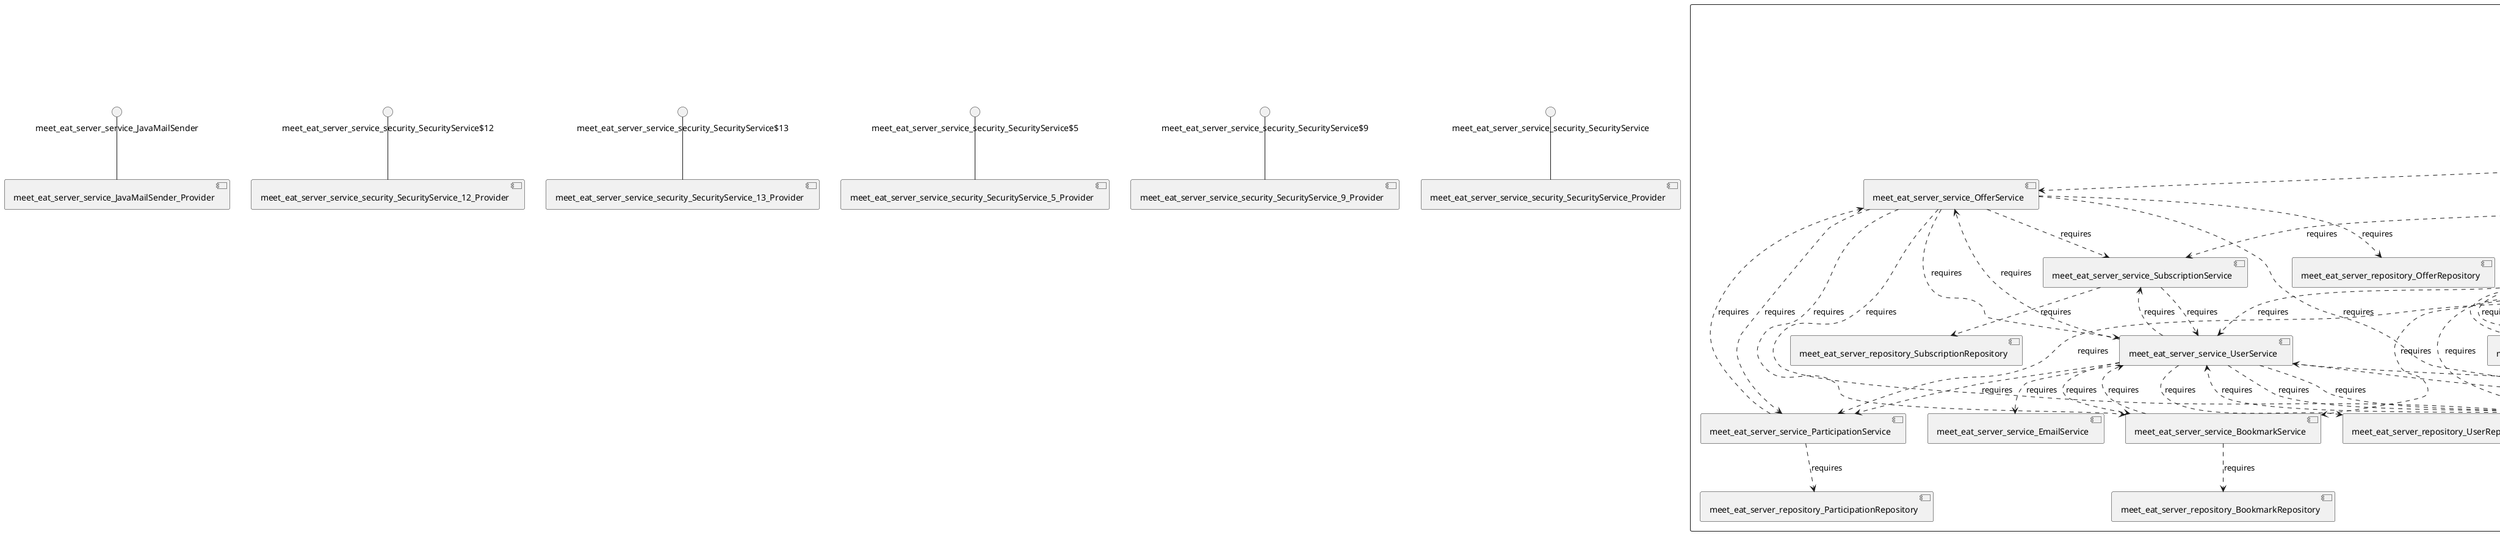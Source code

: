 @startuml
skinparam fixCircleLabelOverlapping true
skinparam componentStyle uml2
component "meet_eat_server\n\n\n\n\n\n" {
[meet_eat_server_repository_OfferRepository]
[meet_eat_server_service_EmailService]
[meet_eat_server_repository_SubscriptionRepository]
[meet_eat_server_controller_TagController]
[meet_eat_server_service_SubscriptionService]
[meet_eat_server_service_security_TagSecurityService]
[meet_eat_server_controller_ParticipationController]
[meet_eat_server_service_security_ReportSecurityService]
[meet_eat_server_service_BookmarkService]
[meet_eat_server_controller_RatingController]
[meet_eat_server_controller_BookmarkController]
[meet_eat_server_controller_SubscriptionController]
[meet_eat_server_repository_UserRepository]
[meet_eat_server_repository_TagRepository]
[meet_eat_server_service_OfferService]
[meet_eat_server_controller_UserController]
[meet_eat_server_service_UserService]
[meet_eat_server_service_security_ParticipationSecurityService]
[meet_eat_server_service_RatingService]
[meet_eat_server_service_security_SubscriptionSecurityService]
[meet_eat_server_repository_RatingRepository]
[meet_eat_server_service_security_BookmarkSecurityService]
[meet_eat_server_repository_ReportRepository]
[meet_eat_server_controller_TokenController]
[meet_eat_server_repository_BookmarkRepository]
[meet_eat_server_service_security_UserSecurityService]
[meet_eat_server_service_security_TokenSecurityService]
[meet_eat_server_repository_TokenRepository]
[meet_eat_server_service_TagService]
[meet_eat_server_service_security_OfferSecurityService]
[meet_eat_server_repository_ParticipationRepository]
[meet_eat_server_controller_ReportController]
[meet_eat_server_service_ReportService]
[meet_eat_server_controller_OfferController]
[meet_eat_server_service_ParticipationService]
[meet_eat_server_service_TokenService]
[meet_eat_server_service_security_RatingSecurityService]
[meet_eat_server_controller_ReportController]..>[meet_eat_server_service_security_TagSecurityService] : requires
[meet_eat_server_controller_ReportController]..>[meet_eat_server_service_security_RatingSecurityService] : requires
[meet_eat_server_service_UserService]..>[meet_eat_server_service_ParticipationService] : requires
[meet_eat_server_service_OfferService]..>[meet_eat_server_service_ParticipationService] : requires
[meet_eat_server_service_OfferService]..>[meet_eat_server_service_ReportService] : requires
[meet_eat_server_service_UserService]..>[meet_eat_server_service_ReportService] : requires
[meet_eat_server_controller_RatingController]..>[meet_eat_server_service_security_SubscriptionSecurityService] : requires
[meet_eat_server_service_security_ReportSecurityService]..>[meet_eat_server_service_TokenService] : requires
[meet_eat_server_service_OfferService]..>[meet_eat_server_service_UserService] : requires
[meet_eat_server_controller_ReportController]..>[meet_eat_server_service_security_SubscriptionSecurityService] : requires
[meet_eat_server_controller_ParticipationController]..>[meet_eat_server_service_security_SubscriptionSecurityService] : requires
[meet_eat_server_service_UserService]..>[meet_eat_server_service_SubscriptionService] : requires
[meet_eat_server_controller_RatingController]..>[meet_eat_server_service_security_TagSecurityService] : requires
[meet_eat_server_controller_SubscriptionController]..>[meet_eat_server_service_security_UserSecurityService] : requires
[meet_eat_server_controller_RatingController]..>[meet_eat_server_service_security_ParticipationSecurityService] : requires
[meet_eat_server_controller_RatingController]..>[meet_eat_server_service_security_OfferSecurityService] : requires
[meet_eat_server_controller_ReportController]..>[meet_eat_server_service_security_OfferSecurityService] : requires
[meet_eat_server_controller_OfferController]..>[meet_eat_server_service_OfferService] : requires
[meet_eat_server_service_security_BookmarkSecurityService]..>[meet_eat_server_service_TokenService] : requires
[meet_eat_server_controller_RatingController]..>[meet_eat_server_service_security_UserSecurityService] : requires
[meet_eat_server_service_SubscriptionService]..>[meet_eat_server_repository_SubscriptionRepository] : requires
[meet_eat_server_controller_ParticipationController]..>[meet_eat_server_service_security_TagSecurityService] : requires
[meet_eat_server_controller_ReportController]..>[meet_eat_server_service_security_UserSecurityService] : requires
[meet_eat_server_controller_SubscriptionController]..>[meet_eat_server_service_security_ParticipationSecurityService] : requires
[meet_eat_server_service_OfferService]..>[meet_eat_server_service_SubscriptionService] : requires
[meet_eat_server_controller_ParticipationController]..>[meet_eat_server_service_security_RatingSecurityService] : requires
[meet_eat_server_controller_UserController]..>[meet_eat_server_service_security_UserSecurityService] : requires
[meet_eat_server_controller_BookmarkController]..>[meet_eat_server_service_security_TokenSecurityService] : requires
[meet_eat_server_service_OfferService]..>[meet_eat_server_repository_OfferRepository] : requires
[meet_eat_server_controller_SubscriptionController]..>[meet_eat_server_service_SubscriptionService] : requires
[meet_eat_server_controller_ReportController]..>[meet_eat_server_service_security_ReportSecurityService] : requires
[meet_eat_server_controller_ParticipationController]..>[meet_eat_server_service_security_UserSecurityService] : requires
[meet_eat_server_service_security_TagSecurityService]..>[meet_eat_server_service_TokenService] : requires
[meet_eat_server_controller_SubscriptionController]..>[meet_eat_server_service_security_SubscriptionSecurityService] : requires
[meet_eat_server_service_UserService]..>[meet_eat_server_service_TokenService] : requires
[meet_eat_server_controller_TagController]..>[meet_eat_server_service_TagService] : requires
[meet_eat_server_controller_SubscriptionController]..>[meet_eat_server_service_security_TagSecurityService] : requires
[meet_eat_server_controller_BookmarkController]..>[meet_eat_server_service_BookmarkService] : requires
[meet_eat_server_controller_ReportController]..>[meet_eat_server_service_ReportService] : requires
[meet_eat_server_service_ParticipationService]..>[meet_eat_server_repository_ParticipationRepository] : requires
[meet_eat_server_controller_BookmarkController]..>[meet_eat_server_service_security_SubscriptionSecurityService] : requires
[meet_eat_server_controller_SubscriptionController]..>[meet_eat_server_service_security_RatingSecurityService] : requires
[meet_eat_server_controller_ReportController]..>[meet_eat_server_service_security_ParticipationSecurityService] : requires
[meet_eat_server_service_RatingService]..>[meet_eat_server_service_UserService] : requires
[meet_eat_server_service_UserService]..>[meet_eat_server_repository_UserRepository] : requires
[meet_eat_server_controller_TokenController]..>[meet_eat_server_service_security_TokenSecurityService] : requires
[meet_eat_server_service_OfferService]..>[meet_eat_server_service_BookmarkService] : requires
[meet_eat_server_controller_BookmarkController]..>[meet_eat_server_service_security_UserSecurityService] : requires
[meet_eat_server_service_ReportService]..>[meet_eat_server_repository_ReportRepository] : requires
[meet_eat_server_controller_ParticipationController]..>[meet_eat_server_service_security_TokenSecurityService] : requires
[meet_eat_server_controller_BookmarkController]..>[meet_eat_server_service_security_UserSecurityService] : requires
[meet_eat_server_controller_SubscriptionController]..>[meet_eat_server_service_security_OfferSecurityService] : requires
[meet_eat_server_controller_BookmarkController]..>[meet_eat_server_service_security_OfferSecurityService] : requires
[meet_eat_server_service_TokenService]..>[meet_eat_server_repository_TokenRepository] : requires
[meet_eat_server_service_RatingService]..>[meet_eat_server_repository_RatingRepository] : requires
[meet_eat_server_controller_BookmarkController]..>[meet_eat_server_service_security_ParticipationSecurityService] : requires
[meet_eat_server_controller_ReportController]..>[meet_eat_server_service_security_UserSecurityService] : requires
[meet_eat_server_controller_RatingController]..>[meet_eat_server_service_security_RatingSecurityService] : requires
[meet_eat_server_controller_ParticipationController]..>[meet_eat_server_service_security_ReportSecurityService] : requires
[meet_eat_server_controller_UserController]..>[meet_eat_server_service_UserService] : requires
[meet_eat_server_controller_SubscriptionController]..>[meet_eat_server_service_security_ReportSecurityService] : requires
[meet_eat_server_service_UserService]..>[meet_eat_server_service_RatingService] : requires
[meet_eat_server_service_OfferService]..>[meet_eat_server_service_RatingService] : requires
[meet_eat_server_controller_ReportController]..>[meet_eat_server_service_security_TokenSecurityService] : requires
[meet_eat_server_service_TagService]..>[meet_eat_server_repository_TagRepository] : requires
[meet_eat_server_controller_SubscriptionController]..>[meet_eat_server_service_security_BookmarkSecurityService] : requires
[meet_eat_server_controller_BookmarkController]..>[meet_eat_server_service_security_ReportSecurityService] : requires
[meet_eat_server_controller_BookmarkController]..>[meet_eat_server_service_security_BookmarkSecurityService] : requires
[meet_eat_server_controller_OfferController]..>[meet_eat_server_service_security_OfferSecurityService] : requires
[meet_eat_server_controller_RatingController]..>[meet_eat_server_service_security_TokenSecurityService] : requires
[meet_eat_server_service_ParticipationService]..>[meet_eat_server_service_OfferService] : requires
[meet_eat_server_service_security_SubscriptionSecurityService]..>[meet_eat_server_service_TokenService] : requires
[meet_eat_server_controller_TagController]..>[meet_eat_server_service_security_TagSecurityService] : requires
[meet_eat_server_controller_RatingController]..>[meet_eat_server_service_security_BookmarkSecurityService] : requires
[meet_eat_server_controller_RatingController]..>[meet_eat_server_service_RatingService] : requires
[meet_eat_server_controller_ReportController]..>[meet_eat_server_service_security_BookmarkSecurityService] : requires
[meet_eat_server_service_BookmarkService]..>[meet_eat_server_repository_BookmarkRepository] : requires
[meet_eat_server_service_security_OfferSecurityService]..>[meet_eat_server_service_TokenService] : requires
[meet_eat_server_controller_RatingController]..>[meet_eat_server_service_security_ReportSecurityService] : requires
[meet_eat_server_service_security_UserSecurityService]..>[meet_eat_server_service_TokenService] : requires
[meet_eat_server_service_UserService]..>[meet_eat_server_service_EmailService] : requires
[meet_eat_server_service_UserService]..>[meet_eat_server_service_OfferService] : requires
[meet_eat_server_controller_BookmarkController]..>[meet_eat_server_service_security_RatingSecurityService] : requires
[meet_eat_server_service_SubscriptionService]..>[meet_eat_server_service_UserService] : requires
[meet_eat_server_controller_BookmarkController]..>[meet_eat_server_service_security_TagSecurityService] : requires
[meet_eat_server_service_BookmarkService]..>[meet_eat_server_service_UserService] : requires
[meet_eat_server_service_security_ParticipationSecurityService]..>[meet_eat_server_service_TokenService] : requires
[meet_eat_server_controller_SubscriptionController]..>[meet_eat_server_service_security_UserSecurityService] : requires
[meet_eat_server_controller_ParticipationController]..>[meet_eat_server_service_security_ParticipationSecurityService] : requires
[meet_eat_server_service_security_TokenSecurityService]..>[meet_eat_server_service_TokenService] : requires
[meet_eat_server_service_TokenService]..>[meet_eat_server_service_UserService] : requires
[meet_eat_server_controller_TokenController]..>[meet_eat_server_service_TokenService] : requires
[meet_eat_server_controller_ParticipationController]..>[meet_eat_server_service_security_UserSecurityService] : requires
[meet_eat_server_controller_ParticipationController]..>[meet_eat_server_service_security_OfferSecurityService] : requires
[meet_eat_server_service_security_RatingSecurityService]..>[meet_eat_server_service_TokenService] : requires
[meet_eat_server_service_UserService]..>[meet_eat_server_service_BookmarkService] : requires
[meet_eat_server_controller_ParticipationController]..>[meet_eat_server_service_security_BookmarkSecurityService] : requires
[meet_eat_server_controller_SubscriptionController]..>[meet_eat_server_service_security_TokenSecurityService] : requires
[meet_eat_server_controller_ParticipationController]..>[meet_eat_server_service_ParticipationService] : requires
[meet_eat_server_controller_RatingController]..>[meet_eat_server_service_security_UserSecurityService] : requires
}
interface "meet_eat_server_service_JavaMailSender" as interface.meet_eat_server_service_JavaMailSender
interface.meet_eat_server_service_JavaMailSender--[meet_eat_server_service_JavaMailSender_Provider]
interface "meet_eat_server_service_security_SecurityService$12" as interface.meet_eat_server_service_security_SecurityService_12
interface.meet_eat_server_service_security_SecurityService_12--[meet_eat_server_service_security_SecurityService_12_Provider]
interface "meet_eat_server_service_security_SecurityService$13" as interface.meet_eat_server_service_security_SecurityService_13
interface.meet_eat_server_service_security_SecurityService_13--[meet_eat_server_service_security_SecurityService_13_Provider]
interface "meet_eat_server_service_security_SecurityService$5" as interface.meet_eat_server_service_security_SecurityService_5
interface.meet_eat_server_service_security_SecurityService_5--[meet_eat_server_service_security_SecurityService_5_Provider]
interface "meet_eat_server_service_security_SecurityService$9" as interface.meet_eat_server_service_security_SecurityService_9
interface.meet_eat_server_service_security_SecurityService_9--[meet_eat_server_service_security_SecurityService_9_Provider]
interface "meet_eat_server_service_security_SecurityService" as interface.meet_eat_server_service_security_SecurityService
interface.meet_eat_server_service_security_SecurityService--[meet_eat_server_service_security_SecurityService_Provider]

@enduml
